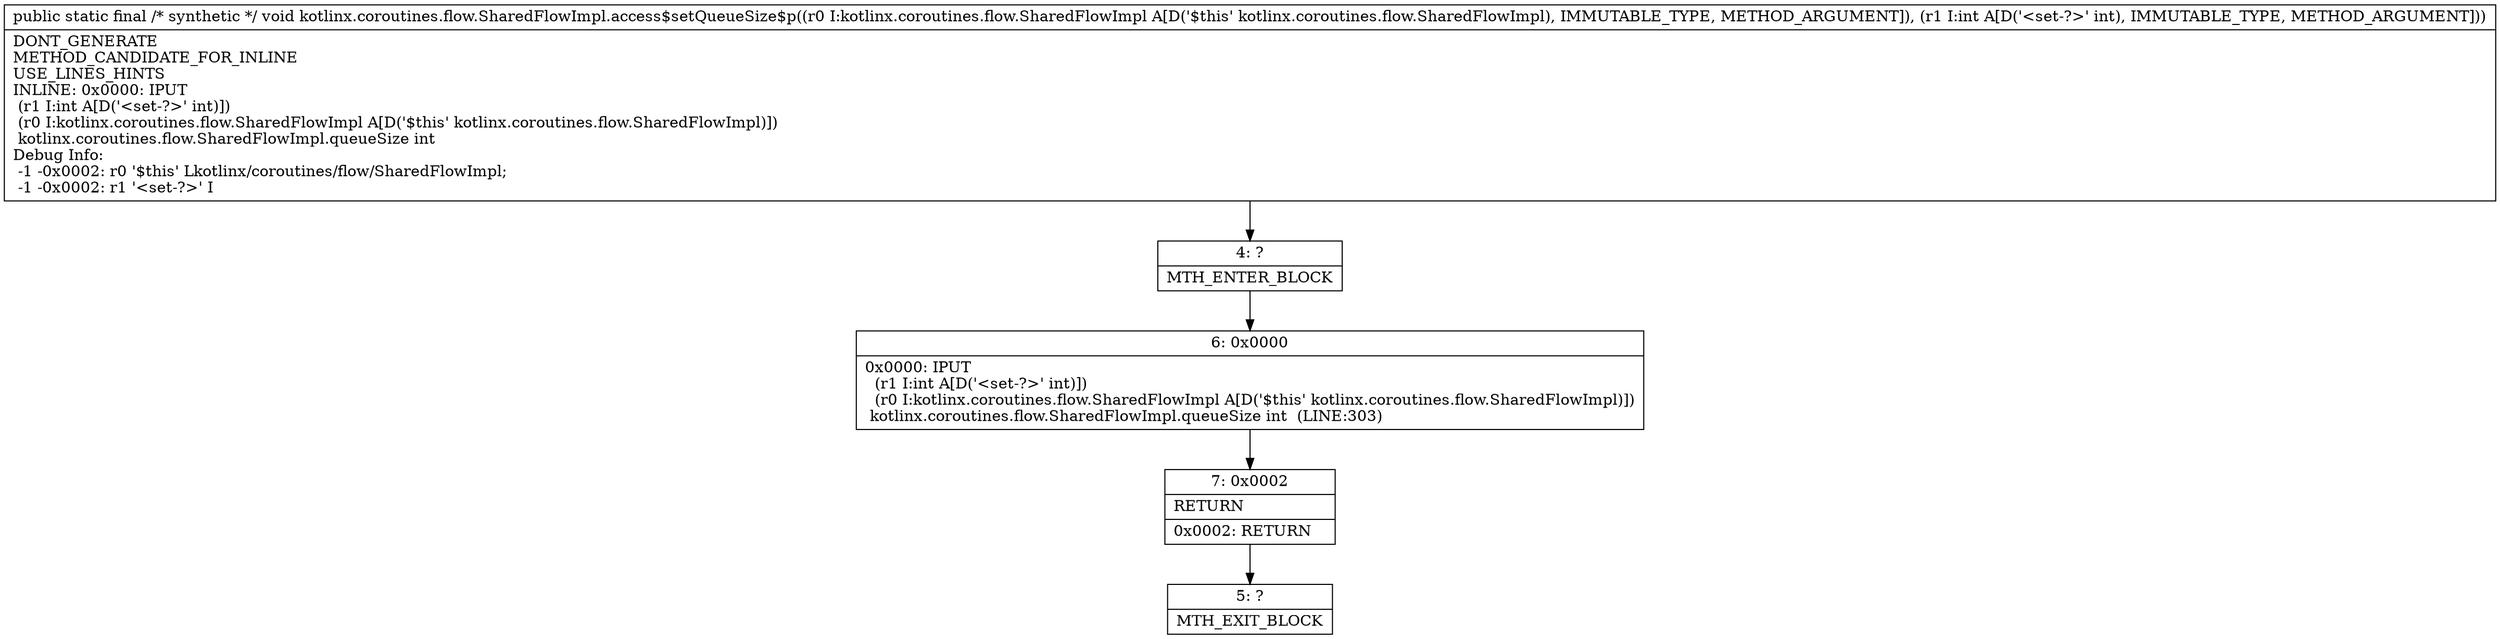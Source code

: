 digraph "CFG forkotlinx.coroutines.flow.SharedFlowImpl.access$setQueueSize$p(Lkotlinx\/coroutines\/flow\/SharedFlowImpl;I)V" {
Node_4 [shape=record,label="{4\:\ ?|MTH_ENTER_BLOCK\l}"];
Node_6 [shape=record,label="{6\:\ 0x0000|0x0000: IPUT  \l  (r1 I:int A[D('\<set\-?\>' int)])\l  (r0 I:kotlinx.coroutines.flow.SharedFlowImpl A[D('$this' kotlinx.coroutines.flow.SharedFlowImpl)])\l kotlinx.coroutines.flow.SharedFlowImpl.queueSize int  (LINE:303)\l}"];
Node_7 [shape=record,label="{7\:\ 0x0002|RETURN\l|0x0002: RETURN   \l}"];
Node_5 [shape=record,label="{5\:\ ?|MTH_EXIT_BLOCK\l}"];
MethodNode[shape=record,label="{public static final \/* synthetic *\/ void kotlinx.coroutines.flow.SharedFlowImpl.access$setQueueSize$p((r0 I:kotlinx.coroutines.flow.SharedFlowImpl A[D('$this' kotlinx.coroutines.flow.SharedFlowImpl), IMMUTABLE_TYPE, METHOD_ARGUMENT]), (r1 I:int A[D('\<set\-?\>' int), IMMUTABLE_TYPE, METHOD_ARGUMENT]))  | DONT_GENERATE\lMETHOD_CANDIDATE_FOR_INLINE\lUSE_LINES_HINTS\lINLINE: 0x0000: IPUT  \l  (r1 I:int A[D('\<set\-?\>' int)])\l  (r0 I:kotlinx.coroutines.flow.SharedFlowImpl A[D('$this' kotlinx.coroutines.flow.SharedFlowImpl)])\l kotlinx.coroutines.flow.SharedFlowImpl.queueSize int\lDebug Info:\l  \-1 \-0x0002: r0 '$this' Lkotlinx\/coroutines\/flow\/SharedFlowImpl;\l  \-1 \-0x0002: r1 '\<set\-?\>' I\l}"];
MethodNode -> Node_4;Node_4 -> Node_6;
Node_6 -> Node_7;
Node_7 -> Node_5;
}

